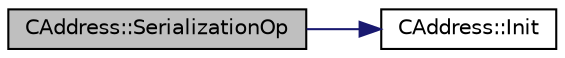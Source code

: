 digraph "CAddress::SerializationOp"
{
  edge [fontname="Helvetica",fontsize="10",labelfontname="Helvetica",labelfontsize="10"];
  node [fontname="Helvetica",fontsize="10",shape=record];
  rankdir="LR";
  Node10 [label="CAddress::SerializationOp",height=0.2,width=0.4,color="black", fillcolor="grey75", style="filled", fontcolor="black"];
  Node10 -> Node11 [color="midnightblue",fontsize="10",style="solid",fontname="Helvetica"];
  Node11 [label="CAddress::Init",height=0.2,width=0.4,color="black", fillcolor="white", style="filled",URL="$class_c_address.html#ac060c84dcf47b8ccfae0142c9b29a243"];
}
